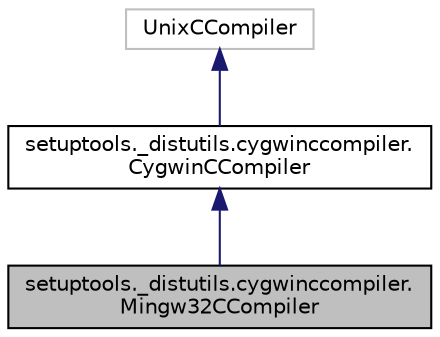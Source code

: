 digraph "setuptools._distutils.cygwinccompiler.Mingw32CCompiler"
{
 // LATEX_PDF_SIZE
  edge [fontname="Helvetica",fontsize="10",labelfontname="Helvetica",labelfontsize="10"];
  node [fontname="Helvetica",fontsize="10",shape=record];
  Node1 [label="setuptools._distutils.cygwinccompiler.\lMingw32CCompiler",height=0.2,width=0.4,color="black", fillcolor="grey75", style="filled", fontcolor="black",tooltip=" "];
  Node2 -> Node1 [dir="back",color="midnightblue",fontsize="10",style="solid"];
  Node2 [label="setuptools._distutils.cygwinccompiler.\lCygwinCCompiler",height=0.2,width=0.4,color="black", fillcolor="white", style="filled",URL="$classsetuptools_1_1__distutils_1_1cygwinccompiler_1_1_cygwin_c_compiler.html",tooltip=" "];
  Node3 -> Node2 [dir="back",color="midnightblue",fontsize="10",style="solid"];
  Node3 [label="UnixCCompiler",height=0.2,width=0.4,color="grey75", fillcolor="white", style="filled",tooltip=" "];
}
